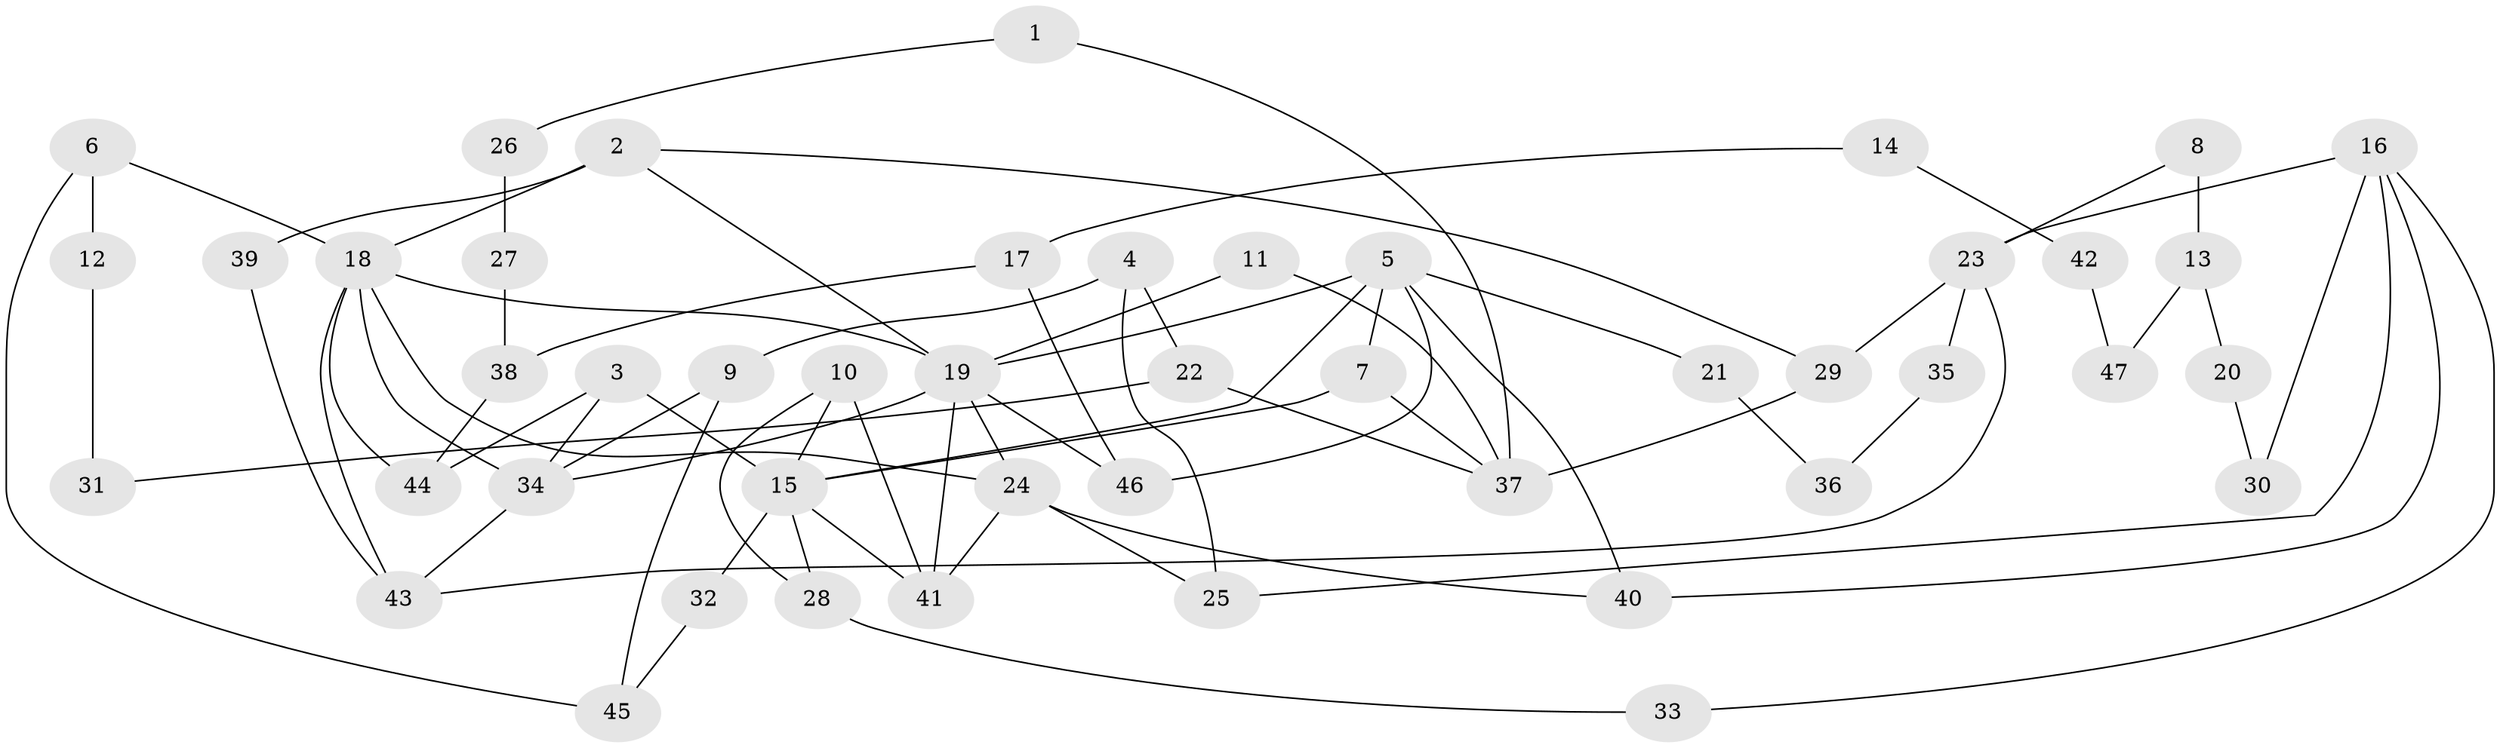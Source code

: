 // original degree distribution, {4: 0.11827956989247312, 6: 0.03225806451612903, 5: 0.06451612903225806, 2: 0.3333333333333333, 7: 0.021505376344086023, 3: 0.21505376344086022, 1: 0.21505376344086022}
// Generated by graph-tools (version 1.1) at 2025/01/03/09/25 03:01:10]
// undirected, 47 vertices, 76 edges
graph export_dot {
graph [start="1"]
  node [color=gray90,style=filled];
  1;
  2;
  3;
  4;
  5;
  6;
  7;
  8;
  9;
  10;
  11;
  12;
  13;
  14;
  15;
  16;
  17;
  18;
  19;
  20;
  21;
  22;
  23;
  24;
  25;
  26;
  27;
  28;
  29;
  30;
  31;
  32;
  33;
  34;
  35;
  36;
  37;
  38;
  39;
  40;
  41;
  42;
  43;
  44;
  45;
  46;
  47;
  1 -- 26 [weight=1.0];
  1 -- 37 [weight=1.0];
  2 -- 18 [weight=1.0];
  2 -- 19 [weight=1.0];
  2 -- 29 [weight=1.0];
  2 -- 39 [weight=2.0];
  3 -- 15 [weight=1.0];
  3 -- 34 [weight=1.0];
  3 -- 44 [weight=1.0];
  4 -- 9 [weight=1.0];
  4 -- 22 [weight=1.0];
  4 -- 25 [weight=1.0];
  5 -- 7 [weight=1.0];
  5 -- 15 [weight=1.0];
  5 -- 19 [weight=1.0];
  5 -- 21 [weight=1.0];
  5 -- 40 [weight=1.0];
  5 -- 46 [weight=1.0];
  6 -- 12 [weight=1.0];
  6 -- 18 [weight=1.0];
  6 -- 45 [weight=1.0];
  7 -- 15 [weight=1.0];
  7 -- 37 [weight=1.0];
  8 -- 13 [weight=1.0];
  8 -- 23 [weight=1.0];
  9 -- 34 [weight=1.0];
  9 -- 45 [weight=1.0];
  10 -- 15 [weight=1.0];
  10 -- 28 [weight=1.0];
  10 -- 41 [weight=1.0];
  11 -- 19 [weight=1.0];
  11 -- 37 [weight=1.0];
  12 -- 31 [weight=1.0];
  13 -- 20 [weight=1.0];
  13 -- 47 [weight=1.0];
  14 -- 17 [weight=1.0];
  14 -- 42 [weight=1.0];
  15 -- 28 [weight=1.0];
  15 -- 32 [weight=1.0];
  15 -- 41 [weight=1.0];
  16 -- 23 [weight=1.0];
  16 -- 25 [weight=1.0];
  16 -- 30 [weight=1.0];
  16 -- 33 [weight=1.0];
  16 -- 40 [weight=1.0];
  17 -- 38 [weight=1.0];
  17 -- 46 [weight=1.0];
  18 -- 19 [weight=1.0];
  18 -- 24 [weight=1.0];
  18 -- 34 [weight=2.0];
  18 -- 43 [weight=1.0];
  18 -- 44 [weight=1.0];
  19 -- 24 [weight=1.0];
  19 -- 34 [weight=1.0];
  19 -- 41 [weight=1.0];
  19 -- 46 [weight=1.0];
  20 -- 30 [weight=1.0];
  21 -- 36 [weight=1.0];
  22 -- 31 [weight=1.0];
  22 -- 37 [weight=1.0];
  23 -- 29 [weight=1.0];
  23 -- 35 [weight=1.0];
  23 -- 43 [weight=1.0];
  24 -- 25 [weight=1.0];
  24 -- 40 [weight=1.0];
  24 -- 41 [weight=1.0];
  26 -- 27 [weight=1.0];
  27 -- 38 [weight=1.0];
  28 -- 33 [weight=1.0];
  29 -- 37 [weight=1.0];
  32 -- 45 [weight=1.0];
  34 -- 43 [weight=1.0];
  35 -- 36 [weight=1.0];
  38 -- 44 [weight=1.0];
  39 -- 43 [weight=1.0];
  42 -- 47 [weight=1.0];
}
